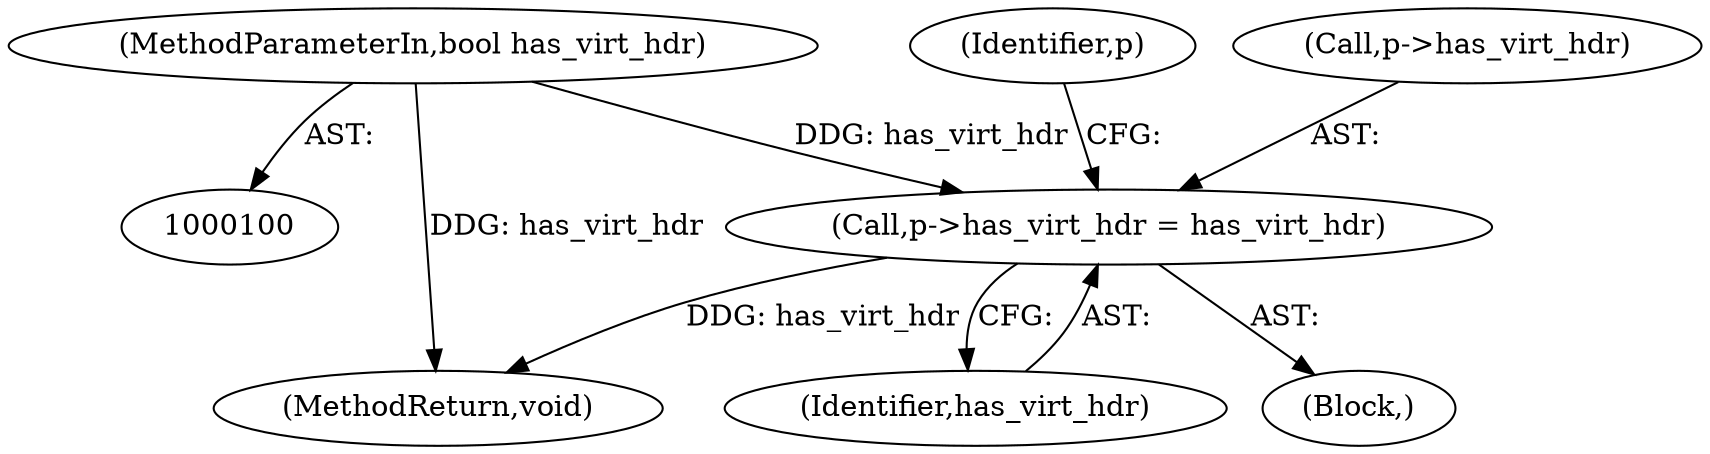 digraph "0_qemu_47882fa4975bf0b58dd74474329fdd7154e8f04c@pointer" {
"1000159" [label="(Call,p->has_virt_hdr = has_virt_hdr)"];
"1000104" [label="(MethodParameterIn,bool has_virt_hdr)"];
"1000104" [label="(MethodParameterIn,bool has_virt_hdr)"];
"1000159" [label="(Call,p->has_virt_hdr = has_virt_hdr)"];
"1000105" [label="(Block,)"];
"1000168" [label="(Identifier,p)"];
"1000160" [label="(Call,p->has_virt_hdr)"];
"1000221" [label="(MethodReturn,void)"];
"1000163" [label="(Identifier,has_virt_hdr)"];
"1000159" -> "1000105"  [label="AST: "];
"1000159" -> "1000163"  [label="CFG: "];
"1000160" -> "1000159"  [label="AST: "];
"1000163" -> "1000159"  [label="AST: "];
"1000168" -> "1000159"  [label="CFG: "];
"1000159" -> "1000221"  [label="DDG: has_virt_hdr"];
"1000104" -> "1000159"  [label="DDG: has_virt_hdr"];
"1000104" -> "1000100"  [label="AST: "];
"1000104" -> "1000221"  [label="DDG: has_virt_hdr"];
}
